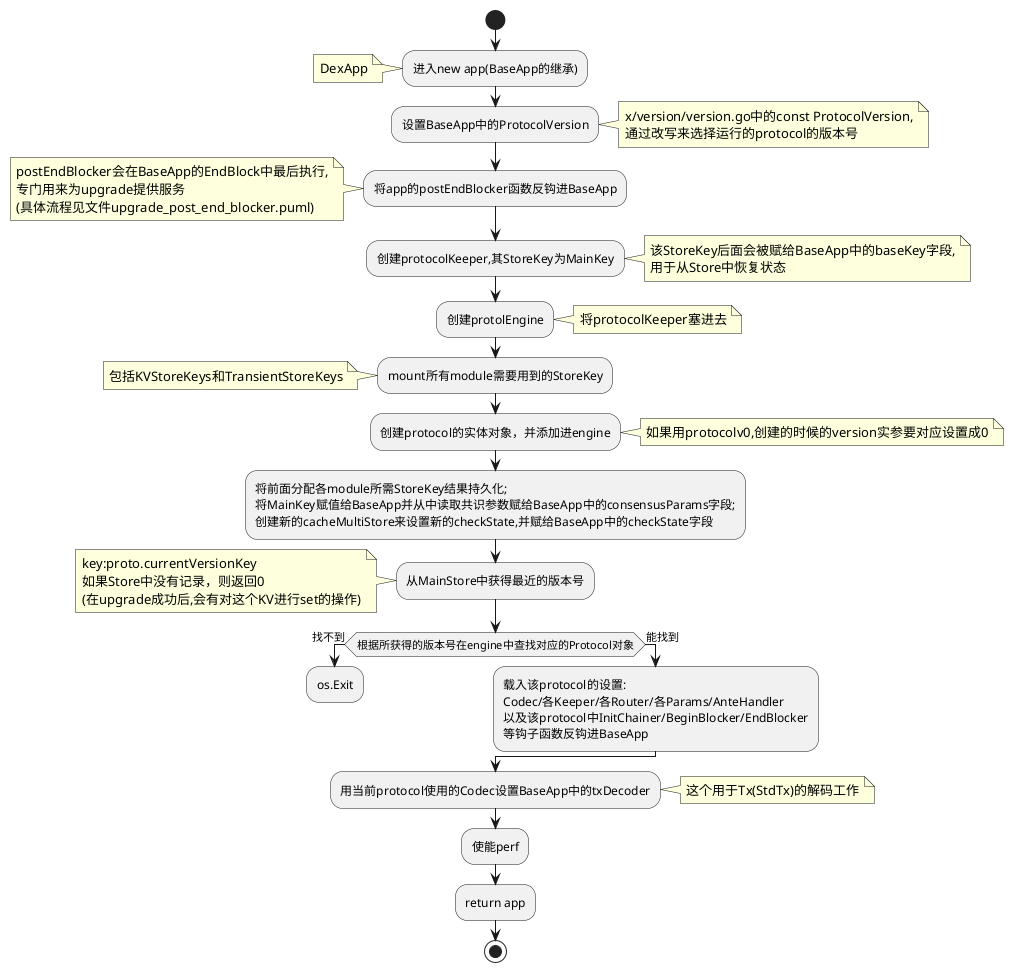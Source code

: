 @startuml
start
:进入new app(BaseApp的继承);
note left:DexApp
:设置BaseApp中的ProtocolVersion;
note right:x/version/version.go中的const ProtocolVersion,\n通过改写来选择运行的protocol的版本号
:将app的postEndBlocker函数反钩进BaseApp;
note left:postEndBlocker会在BaseApp的EndBlock中最后执行,\n专门用来为upgrade提供服务\n(具体流程见文件upgrade_post_end_blocker.puml)
:创建protocolKeeper,其StoreKey为MainKey;
note right:该StoreKey后面会被赋给BaseApp中的baseKey字段,\n用于从Store中恢复状态
:创建protolEngine;
note right:将protocolKeeper塞进去
:mount所有module需要用到的StoreKey;
note left:包括KVStoreKeys和TransientStoreKeys
:创建protocol的实体对象，并添加进engine;
note right:如果用protocolv0,创建的时候的version实参要对应设置成0
:将前面分配各module所需StoreKey结果持久化;\n将MainKey赋值给BaseApp并从中读取共识参数赋给BaseApp中的consensusParams字段;\n创建新的cacheMultiStore来设置新的checkState,并赋给BaseApp中的checkState字段;
:从MainStore中获得最近的版本号;
note left:key:proto.currentVersionKey\n如果Store中没有记录，则返回0\n(在upgrade成功后,会有对这个KV进行set的操作)
if (根据所获得的版本号在engine中查找对应的Protocol对象) then(找不到)
:os.Exit;
detach
else(能找到)
:载入该protocol的设置:\nCodec/各Keeper/各Router/各Params/AnteHandler\n以及该protocol中InitChainer/BeginBlocker/EndBlocker\n等钩子函数反钩进BaseApp;
endif
:用当前protocol使用的Codec设置BaseApp中的txDecoder;
note right:这个用于Tx(StdTx)的解码工作
:使能perf;
:return app;
stop
@enduml